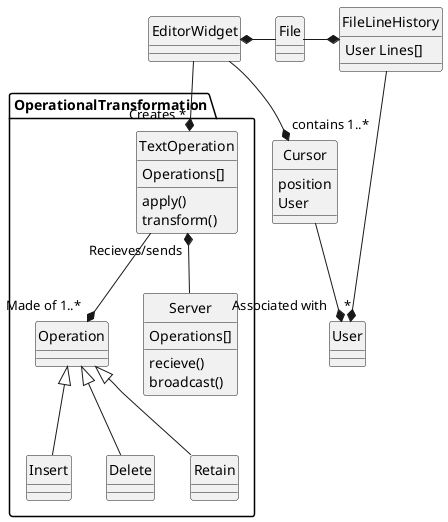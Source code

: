@startuml
hide circle
class File
class User

File -left-* EditorWidget
class EditorWidget

class FileLineHistory {
  User Lines[]
}

File -right-* FileLineHistory
FileLineHistory --* "*" User
EditorWidget --* "contains 1..*" Cursor

class Cursor {
  position
  User
}

Cursor --* "Associated with" User
Package OperationalTransformation {
  class Server {
    Operations[]
    recieve()
    broadcast()
  }

  class TextOperation {
    Operations[]
    apply()
    transform()
  }


  TextOperation --* "Made of 1..*" Operation

  class Operation
  Class Insert
  Class Delete
  Class Retain
  
  Insert -up-|> Operation
  Delete -up-|> Operation
  Retain -up-|> Operation
}
Server -up-* "Recieves/sends" TextOperation
EditorWidget --* "Creates *" TextOperation
@enduml